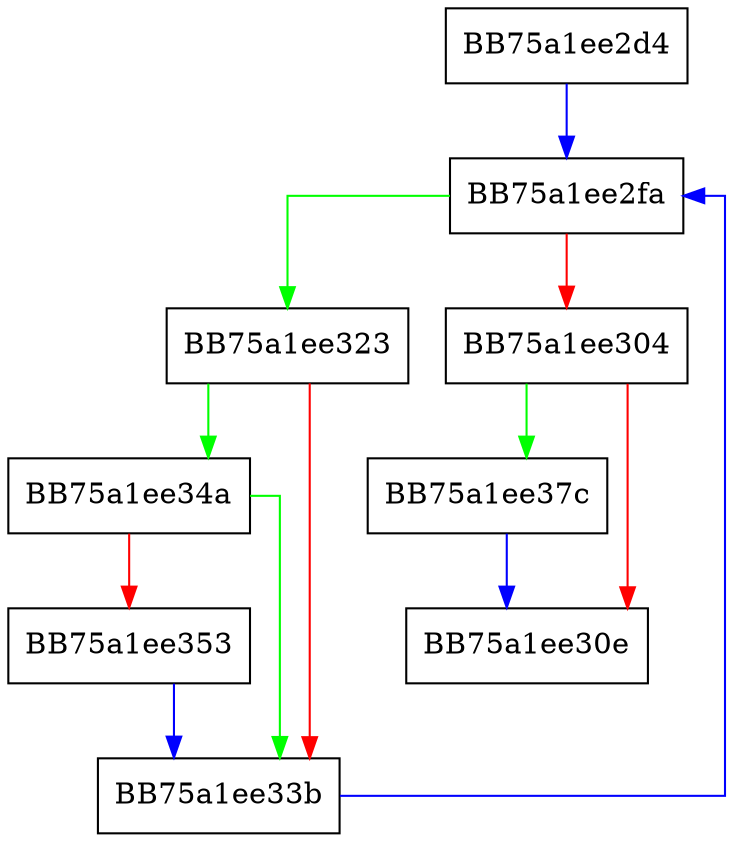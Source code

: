 digraph clear_page_cursors {
  node [shape="box"];
  graph [splines=ortho];
  BB75a1ee2d4 -> BB75a1ee2fa [color="blue"];
  BB75a1ee2fa -> BB75a1ee323 [color="green"];
  BB75a1ee2fa -> BB75a1ee304 [color="red"];
  BB75a1ee304 -> BB75a1ee37c [color="green"];
  BB75a1ee304 -> BB75a1ee30e [color="red"];
  BB75a1ee323 -> BB75a1ee34a [color="green"];
  BB75a1ee323 -> BB75a1ee33b [color="red"];
  BB75a1ee33b -> BB75a1ee2fa [color="blue"];
  BB75a1ee34a -> BB75a1ee33b [color="green"];
  BB75a1ee34a -> BB75a1ee353 [color="red"];
  BB75a1ee353 -> BB75a1ee33b [color="blue"];
  BB75a1ee37c -> BB75a1ee30e [color="blue"];
}